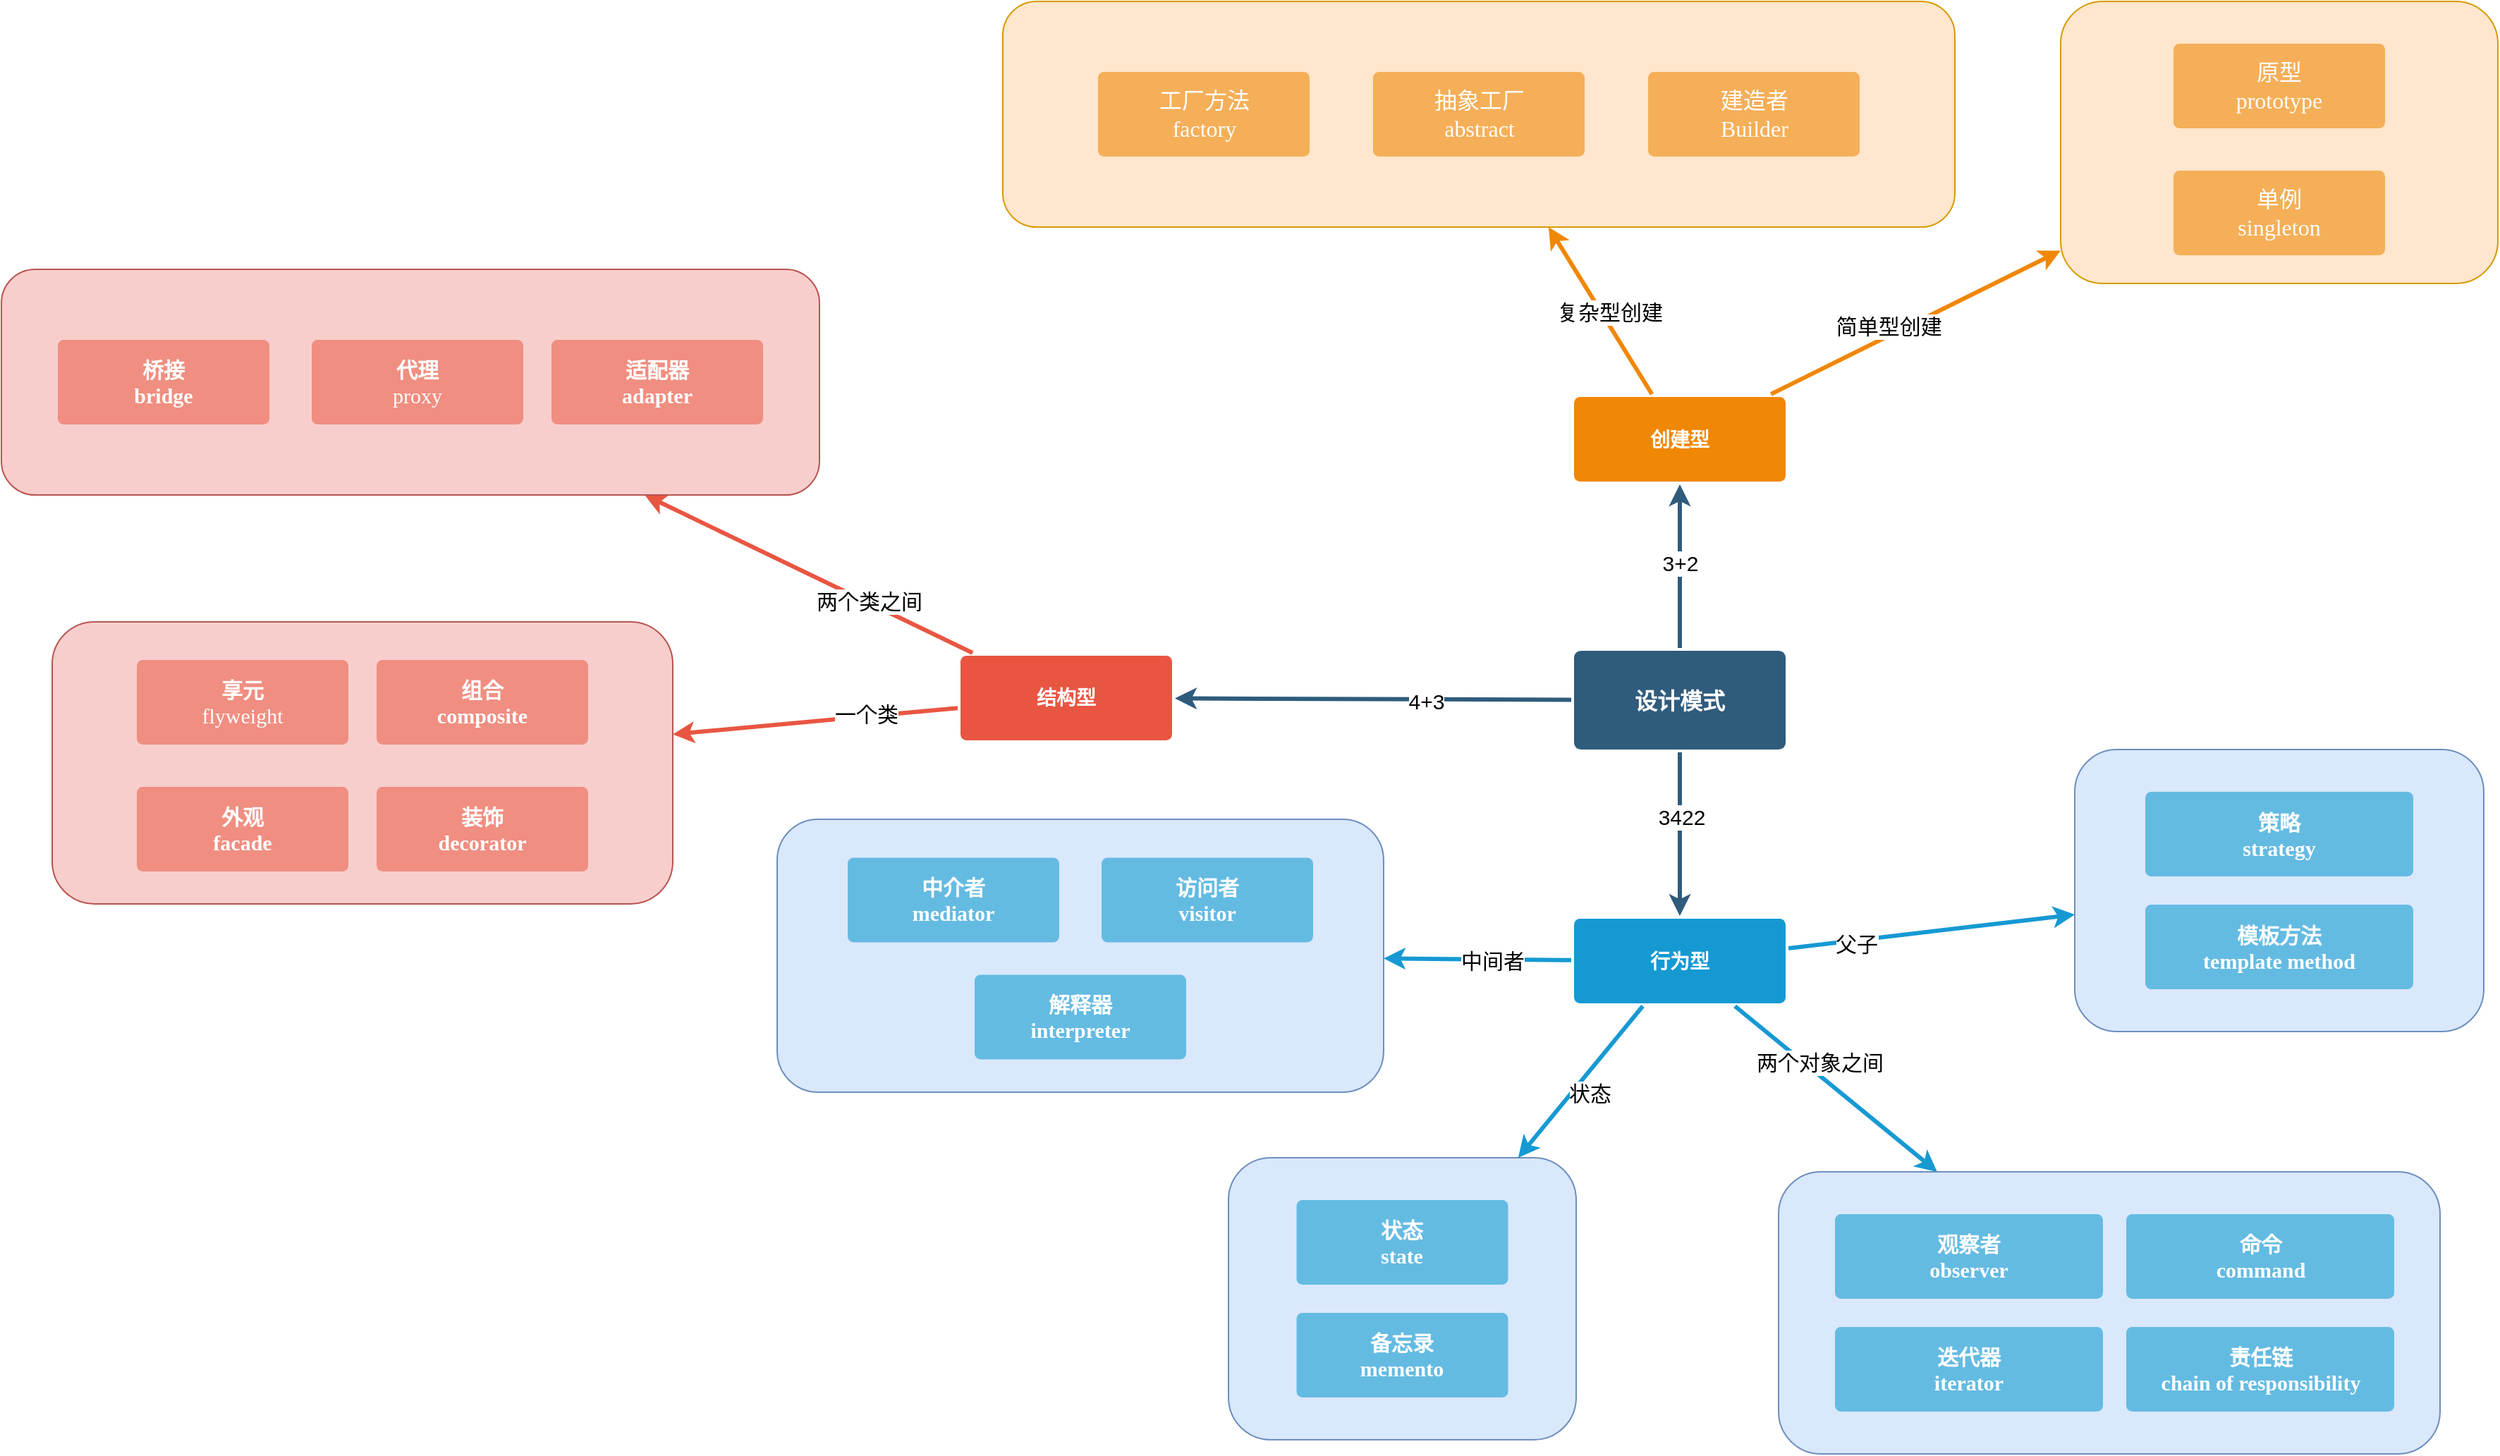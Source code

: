 <mxfile version="21.3.3" type="github">
  <diagram id="6a731a19-8d31-9384-78a2-239565b7b9f0" name="Page-1">
    <mxGraphModel dx="3747" dy="2105" grid="1" gridSize="10" guides="1" tooltips="1" connect="1" arrows="1" fold="1" page="1" pageScale="1" pageWidth="1169" pageHeight="827" background="none" math="0" shadow="0">
      <root>
        <mxCell id="0" />
        <mxCell id="1" parent="0" />
        <mxCell id="1745" value="" style="edgeStyle=none;rounded=0;jumpStyle=none;html=1;shadow=0;labelBackgroundColor=none;startArrow=none;startFill=0;endArrow=classic;endFill=1;jettySize=auto;orthogonalLoop=1;strokeColor=#2F5B7C;strokeWidth=3;fontFamily=Helvetica;fontSize=16;fontColor=#23445D;spacing=5;" parent="1" source="1749" target="1764" edge="1">
          <mxGeometry relative="1" as="geometry" />
        </mxCell>
        <mxCell id="b7Gz11FFVHnrgEvPWuA1-1828" value="3+2" style="edgeLabel;html=1;align=center;verticalAlign=middle;resizable=0;points=[];fontSize=15;" parent="1745" vertex="1" connectable="0">
          <mxGeometry x="-0.25" y="-3" relative="1" as="geometry">
            <mxPoint x="-3" y="-17" as="offset" />
          </mxGeometry>
        </mxCell>
        <mxCell id="1747" value="" style="edgeStyle=none;rounded=0;jumpStyle=none;html=1;shadow=0;labelBackgroundColor=none;startArrow=none;startFill=0;endArrow=classic;endFill=1;jettySize=auto;orthogonalLoop=1;strokeColor=#2F5B7C;strokeWidth=3;fontFamily=Helvetica;fontSize=16;fontColor=#23445D;spacing=5;" parent="1" source="1749" target="1760" edge="1">
          <mxGeometry relative="1" as="geometry" />
        </mxCell>
        <mxCell id="b7Gz11FFVHnrgEvPWuA1-1830" value="3422" style="edgeLabel;html=1;align=center;verticalAlign=middle;resizable=0;points=[];fontSize=15;" parent="1747" vertex="1" connectable="0">
          <mxGeometry x="-0.215" y="1" relative="1" as="geometry">
            <mxPoint as="offset" />
          </mxGeometry>
        </mxCell>
        <mxCell id="1748" value="" style="edgeStyle=none;rounded=0;jumpStyle=none;html=1;shadow=0;labelBackgroundColor=none;startArrow=none;startFill=0;endArrow=classic;endFill=1;jettySize=auto;orthogonalLoop=1;strokeColor=#2F5B7C;strokeWidth=3;fontFamily=Helvetica;fontSize=16;fontColor=#23445D;spacing=5;" parent="1" source="1749" target="1753" edge="1">
          <mxGeometry relative="1" as="geometry" />
        </mxCell>
        <mxCell id="b7Gz11FFVHnrgEvPWuA1-1829" value="4+3" style="edgeLabel;html=1;align=center;verticalAlign=middle;resizable=0;points=[];fontSize=15;" parent="1748" vertex="1" connectable="0">
          <mxGeometry x="-0.381" y="1" relative="1" as="geometry">
            <mxPoint x="-16" as="offset" />
          </mxGeometry>
        </mxCell>
        <mxCell id="1749" value="设计模式" style="rounded=1;whiteSpace=wrap;html=1;shadow=0;labelBackgroundColor=none;strokeColor=none;strokeWidth=3;fillColor=#2F5B7C;fontFamily=Helvetica;fontSize=16;fontColor=#FFFFFF;align=center;fontStyle=1;spacing=5;arcSize=7;perimeterSpacing=2;" parent="1" vertex="1">
          <mxGeometry x="495" y="380.5" width="150" height="70" as="geometry" />
        </mxCell>
        <mxCell id="1753" value="结构型" style="rounded=1;whiteSpace=wrap;html=1;shadow=0;labelBackgroundColor=none;strokeColor=none;strokeWidth=3;fillColor=#e85642;fontFamily=Helvetica;fontSize=14;fontColor=#FFFFFF;align=center;spacing=5;fontStyle=1;arcSize=7;perimeterSpacing=2;" parent="1" vertex="1">
          <mxGeometry x="60" y="384" width="150" height="60" as="geometry" />
        </mxCell>
        <mxCell id="1757" value="" style="edgeStyle=none;rounded=0;jumpStyle=none;html=1;shadow=0;labelBackgroundColor=none;startArrow=none;startFill=0;endArrow=classic;endFill=1;jettySize=auto;orthogonalLoop=1;strokeColor=#1699D3;strokeWidth=3;fontFamily=Helvetica;fontSize=14;fontColor=#FFFFFF;spacing=5;" parent="1" source="1760" target="YyWQksCH6K94vlp_OcCn-1799" edge="1">
          <mxGeometry relative="1" as="geometry">
            <mxPoint x="370" y="600.5" as="targetPoint" />
          </mxGeometry>
        </mxCell>
        <mxCell id="b7Gz11FFVHnrgEvPWuA1-1824" value="中间者" style="edgeLabel;html=1;align=center;verticalAlign=middle;resizable=0;points=[];fontSize=15;" parent="1757" vertex="1" connectable="0">
          <mxGeometry x="-0.431" y="-1" relative="1" as="geometry">
            <mxPoint x="-18" y="1" as="offset" />
          </mxGeometry>
        </mxCell>
        <mxCell id="1758" value="" style="edgeStyle=none;rounded=0;jumpStyle=none;html=1;shadow=0;labelBackgroundColor=none;startArrow=none;startFill=0;endArrow=classic;endFill=1;jettySize=auto;orthogonalLoop=1;strokeColor=#1699D3;strokeWidth=3;fontFamily=Helvetica;fontSize=14;fontColor=#FFFFFF;spacing=5;" parent="1" source="1760" target="YyWQksCH6K94vlp_OcCn-1798" edge="1">
          <mxGeometry relative="1" as="geometry">
            <mxPoint x="508.811" y="764.026" as="targetPoint" />
          </mxGeometry>
        </mxCell>
        <mxCell id="b7Gz11FFVHnrgEvPWuA1-1825" value="状态" style="edgeLabel;html=1;align=center;verticalAlign=middle;resizable=0;points=[];fontSize=15;" parent="1758" vertex="1" connectable="0">
          <mxGeometry x="-0.48" y="1" relative="1" as="geometry">
            <mxPoint x="-16" y="33" as="offset" />
          </mxGeometry>
        </mxCell>
        <mxCell id="1760" value="行为型" style="rounded=1;whiteSpace=wrap;html=1;shadow=0;labelBackgroundColor=none;strokeColor=none;strokeWidth=3;fillColor=#1699d3;fontFamily=Helvetica;fontSize=14;fontColor=#FFFFFF;align=center;spacing=5;fontStyle=1;arcSize=7;perimeterSpacing=2;" parent="1" vertex="1">
          <mxGeometry x="495" y="570.5" width="150" height="60" as="geometry" />
        </mxCell>
        <mxCell id="1764" value="创建型" style="rounded=1;whiteSpace=wrap;html=1;shadow=0;labelBackgroundColor=none;strokeColor=none;strokeWidth=3;fillColor=#F08705;fontFamily=Helvetica;fontSize=14;fontColor=#FFFFFF;align=center;spacing=5;fontStyle=1;arcSize=7;perimeterSpacing=2;" parent="1" vertex="1">
          <mxGeometry x="495" y="200.5" width="150" height="60" as="geometry" />
        </mxCell>
        <mxCell id="1768" value="" style="edgeStyle=none;rounded=0;jumpStyle=none;html=1;shadow=0;labelBackgroundColor=none;startArrow=none;startFill=0;endArrow=classic;endFill=1;jettySize=auto;orthogonalLoop=1;strokeColor=#F08705;strokeWidth=3;fontFamily=Helvetica;fontSize=14;fontColor=#FFFFFF;spacing=5;" parent="1" source="1764" target="YyWQksCH6K94vlp_OcCn-1769" edge="1">
          <mxGeometry relative="1" as="geometry" />
        </mxCell>
        <mxCell id="YyWQksCH6K94vlp_OcCn-1784" value="复杂型创建" style="edgeLabel;html=1;align=center;verticalAlign=middle;resizable=0;points=[];fontSize=15;" vertex="1" connectable="0" parent="1768">
          <mxGeometry x="-0.444" y="-5" relative="1" as="geometry">
            <mxPoint x="-14" y="-23" as="offset" />
          </mxGeometry>
        </mxCell>
        <mxCell id="b7Gz11FFVHnrgEvPWuA1-1784" value="" style="rounded=0;jumpStyle=none;html=1;shadow=0;labelBackgroundColor=none;startArrow=none;startFill=0;endArrow=classic;endFill=1;jettySize=auto;orthogonalLoop=1;strokeColor=#F08705;strokeWidth=3;fontFamily=Helvetica;fontSize=14;fontColor=#FFFFFF;spacing=5;" parent="1" source="1764" target="YyWQksCH6K94vlp_OcCn-1779" edge="1">
          <mxGeometry relative="1" as="geometry">
            <mxPoint x="580" y="209" as="sourcePoint" />
            <mxPoint x="780" y="52" as="targetPoint" />
          </mxGeometry>
        </mxCell>
        <mxCell id="YyWQksCH6K94vlp_OcCn-1785" value="简单型创建&amp;nbsp;" style="edgeLabel;html=1;align=center;verticalAlign=middle;resizable=0;points=[];fontSize=15;" vertex="1" connectable="0" parent="b7Gz11FFVHnrgEvPWuA1-1784">
          <mxGeometry x="-0.624" y="3" relative="1" as="geometry">
            <mxPoint x="48" y="-27" as="offset" />
          </mxGeometry>
        </mxCell>
        <mxCell id="b7Gz11FFVHnrgEvPWuA1-1800" value="" style="rounded=0;jumpStyle=none;html=1;shadow=0;labelBackgroundColor=none;startArrow=none;startFill=0;jettySize=auto;orthogonalLoop=1;strokeColor=#E85642;strokeWidth=3;fontFamily=Helvetica;fontSize=14;fontColor=#FFFFFF;spacing=5;fontStyle=1;fillColor=#b0e3e6;" parent="1" source="1753" target="YyWQksCH6K94vlp_OcCn-1787" edge="1">
          <mxGeometry relative="1" as="geometry">
            <mxPoint x="145" y="392" as="sourcePoint" />
            <mxPoint x="135" y="262.5" as="targetPoint" />
          </mxGeometry>
        </mxCell>
        <mxCell id="YyWQksCH6K94vlp_OcCn-1796" value="两个类之间" style="edgeLabel;html=1;align=center;verticalAlign=middle;resizable=0;points=[];fontSize=15;" vertex="1" connectable="0" parent="b7Gz11FFVHnrgEvPWuA1-1800">
          <mxGeometry x="-0.36" y="-2" relative="1" as="geometry">
            <mxPoint as="offset" />
          </mxGeometry>
        </mxCell>
        <mxCell id="b7Gz11FFVHnrgEvPWuA1-1806" value="" style="edgeStyle=none;rounded=0;jumpStyle=none;html=1;shadow=0;labelBackgroundColor=none;startArrow=none;startFill=0;endArrow=classic;endFill=1;jettySize=auto;orthogonalLoop=1;strokeColor=#1699D3;strokeWidth=3;fontFamily=Helvetica;fontSize=14;fontColor=#FFFFFF;spacing=5;" parent="1" source="1760" target="YyWQksCH6K94vlp_OcCn-1807" edge="1">
          <mxGeometry relative="1" as="geometry">
            <mxPoint x="526" y="643" as="sourcePoint" />
            <mxPoint x="791.78" y="706.973" as="targetPoint" />
          </mxGeometry>
        </mxCell>
        <mxCell id="b7Gz11FFVHnrgEvPWuA1-1827" value="两个对象之间" style="edgeLabel;html=1;align=center;verticalAlign=middle;resizable=0;points=[];fontSize=15;" parent="b7Gz11FFVHnrgEvPWuA1-1806" vertex="1" connectable="0">
          <mxGeometry x="-0.495" y="-2" relative="1" as="geometry">
            <mxPoint x="25" y="8" as="offset" />
          </mxGeometry>
        </mxCell>
        <mxCell id="b7Gz11FFVHnrgEvPWuA1-1808" value="" style="rounded=0;jumpStyle=none;html=1;shadow=0;labelBackgroundColor=none;startArrow=none;startFill=0;endArrow=classic;endFill=1;jettySize=auto;orthogonalLoop=1;strokeColor=#1699D3;strokeWidth=3;fontFamily=Helvetica;fontSize=14;fontColor=#FFFFFF;spacing=5;" parent="1" source="1760" target="YyWQksCH6K94vlp_OcCn-1797" edge="1">
          <mxGeometry relative="1" as="geometry">
            <mxPoint x="657" y="590" as="sourcePoint" />
            <mxPoint x="802.289" y="556.564" as="targetPoint" />
          </mxGeometry>
        </mxCell>
        <mxCell id="b7Gz11FFVHnrgEvPWuA1-1826" value="父子" style="edgeLabel;html=1;align=center;verticalAlign=middle;resizable=0;points=[];fontSize=15;" parent="b7Gz11FFVHnrgEvPWuA1-1808" vertex="1" connectable="0">
          <mxGeometry x="-0.528" y="-2" relative="1" as="geometry">
            <mxPoint as="offset" />
          </mxGeometry>
        </mxCell>
        <mxCell id="YyWQksCH6K94vlp_OcCn-1780" value="" style="group" vertex="1" connectable="0" parent="1">
          <mxGeometry x="90" y="-80" width="675" height="160" as="geometry" />
        </mxCell>
        <mxCell id="YyWQksCH6K94vlp_OcCn-1769" value="" style="rounded=1;whiteSpace=wrap;html=1;fillColor=#ffe6cc;strokeColor=#d79b00;" vertex="1" parent="YyWQksCH6K94vlp_OcCn-1780">
          <mxGeometry width="675" height="160" as="geometry" />
        </mxCell>
        <mxCell id="YyWQksCH6K94vlp_OcCn-1772" value="&lt;font face=&quot;Comic Sans MS&quot; style=&quot;font-size: 16px;&quot;&gt;抽象工厂&lt;br&gt;abstract&lt;/font&gt;" style="rounded=1;whiteSpace=wrap;html=1;shadow=0;labelBackgroundColor=none;strokeColor=none;strokeWidth=3;fillColor=#f5af58;fontFamily=Helvetica;fontSize=15;fontColor=#FFFFFF;align=center;spacing=5;arcSize=7;perimeterSpacing=2;fontStyle=0" vertex="1" parent="YyWQksCH6K94vlp_OcCn-1780">
          <mxGeometry x="262.5" y="50" width="150" height="60" as="geometry" />
        </mxCell>
        <mxCell id="YyWQksCH6K94vlp_OcCn-1774" value="&lt;font face=&quot;Comic Sans MS&quot;&gt;&lt;span style=&quot;font-size: 16px;&quot;&gt;工厂方法&lt;br&gt;factory&lt;br&gt;&lt;/span&gt;&lt;/font&gt;" style="rounded=1;whiteSpace=wrap;html=1;shadow=0;labelBackgroundColor=none;strokeColor=none;strokeWidth=3;fillColor=#f5af58;fontFamily=Helvetica;fontSize=15;fontColor=#FFFFFF;align=center;spacing=5;arcSize=7;perimeterSpacing=2;fontStyle=0" vertex="1" parent="YyWQksCH6K94vlp_OcCn-1780">
          <mxGeometry x="67.5" y="50" width="150" height="60" as="geometry" />
        </mxCell>
        <mxCell id="YyWQksCH6K94vlp_OcCn-1777" value="&lt;font face=&quot;Comic Sans MS&quot; style=&quot;font-size: 16px;&quot;&gt;建造者&lt;br&gt;Builder&lt;/font&gt;" style="rounded=1;whiteSpace=wrap;html=1;shadow=0;labelBackgroundColor=none;strokeColor=none;strokeWidth=3;fillColor=#f5af58;fontFamily=Helvetica;fontSize=15;fontColor=#FFFFFF;align=center;spacing=5;arcSize=7;perimeterSpacing=2;fontStyle=0" vertex="1" parent="YyWQksCH6K94vlp_OcCn-1780">
          <mxGeometry x="457.5" y="50" width="150" height="60" as="geometry" />
        </mxCell>
        <mxCell id="YyWQksCH6K94vlp_OcCn-1783" value="" style="group" vertex="1" connectable="0" parent="1">
          <mxGeometry x="840" y="-80" width="310" height="200" as="geometry" />
        </mxCell>
        <mxCell id="YyWQksCH6K94vlp_OcCn-1779" value="" style="rounded=1;whiteSpace=wrap;html=1;fillColor=#ffe6cc;strokeColor=#d79b00;" vertex="1" parent="YyWQksCH6K94vlp_OcCn-1783">
          <mxGeometry width="310" height="200" as="geometry" />
        </mxCell>
        <mxCell id="b7Gz11FFVHnrgEvPWuA1-1782" value="&lt;font face=&quot;Comic Sans MS&quot; style=&quot;font-size: 16px;&quot;&gt;原型&lt;br&gt;prototype&lt;/font&gt;" style="rounded=1;whiteSpace=wrap;html=1;shadow=0;labelBackgroundColor=none;strokeColor=none;strokeWidth=3;fillColor=#f5af58;fontFamily=Helvetica;fontSize=15;fontColor=#FFFFFF;align=center;spacing=5;arcSize=7;perimeterSpacing=2;fontStyle=0" parent="YyWQksCH6K94vlp_OcCn-1783" vertex="1">
          <mxGeometry x="80" y="30" width="150" height="60" as="geometry" />
        </mxCell>
        <mxCell id="YyWQksCH6K94vlp_OcCn-1778" value="&lt;font face=&quot;Comic Sans MS&quot; style=&quot;font-size: 16px;&quot;&gt;单例&lt;br&gt;singleton&lt;/font&gt;" style="rounded=1;whiteSpace=wrap;html=1;shadow=0;labelBackgroundColor=none;strokeColor=none;strokeWidth=3;fillColor=#f5af58;fontFamily=Helvetica;fontSize=15;fontColor=#FFFFFF;align=center;spacing=5;arcSize=7;perimeterSpacing=2;fontStyle=0" vertex="1" parent="YyWQksCH6K94vlp_OcCn-1783">
          <mxGeometry x="80" y="120" width="150" height="60" as="geometry" />
        </mxCell>
        <mxCell id="YyWQksCH6K94vlp_OcCn-1801" value="" style="rounded=0;jumpStyle=none;html=1;shadow=0;labelBackgroundColor=none;startArrow=none;startFill=0;jettySize=auto;orthogonalLoop=1;strokeColor=#E85642;strokeWidth=3;fontFamily=Helvetica;fontSize=14;fontColor=#FFFFFF;spacing=5;fontStyle=1;fillColor=#b0e3e6;" edge="1" parent="1" source="1753" target="YyWQksCH6K94vlp_OcCn-1789">
          <mxGeometry relative="1" as="geometry">
            <mxPoint x="142" y="392" as="sourcePoint" />
            <mxPoint x="132" y="280" as="targetPoint" />
          </mxGeometry>
        </mxCell>
        <mxCell id="YyWQksCH6K94vlp_OcCn-1802" value="一个类" style="edgeLabel;html=1;align=center;verticalAlign=middle;resizable=0;points=[];fontSize=15;" vertex="1" connectable="0" parent="YyWQksCH6K94vlp_OcCn-1801">
          <mxGeometry x="-0.36" y="-2" relative="1" as="geometry">
            <mxPoint as="offset" />
          </mxGeometry>
        </mxCell>
        <mxCell id="YyWQksCH6K94vlp_OcCn-1803" value="" style="group" vertex="1" connectable="0" parent="1">
          <mxGeometry x="-584" y="360" width="440" height="200" as="geometry" />
        </mxCell>
        <mxCell id="YyWQksCH6K94vlp_OcCn-1789" value="" style="rounded=1;whiteSpace=wrap;html=1;fillColor=#f8cecc;strokeColor=#b85450;" vertex="1" parent="YyWQksCH6K94vlp_OcCn-1803">
          <mxGeometry width="440" height="200" as="geometry" />
        </mxCell>
        <mxCell id="YyWQksCH6K94vlp_OcCn-1792" value="&lt;b&gt;享元&lt;br&gt;&lt;/b&gt;flyweight" style="rounded=1;whiteSpace=wrap;html=1;shadow=0;labelBackgroundColor=none;strokeColor=none;strokeWidth=3;fillColor=#f08e81;fontFamily=Comic Sans MS;fontSize=15;fontColor=#FFFFFF;align=center;spacing=5;fontStyle=0;arcSize=7;perimeterSpacing=2;" vertex="1" parent="YyWQksCH6K94vlp_OcCn-1803">
          <mxGeometry x="60" y="27" width="150" height="60" as="geometry" />
        </mxCell>
        <mxCell id="YyWQksCH6K94vlp_OcCn-1793" value="&lt;b&gt;组合&lt;br&gt;composite&lt;br&gt;&lt;/b&gt;" style="rounded=1;whiteSpace=wrap;html=1;shadow=0;labelBackgroundColor=none;strokeColor=none;strokeWidth=3;fillColor=#f08e81;fontFamily=Comic Sans MS;fontSize=15;fontColor=#FFFFFF;align=center;spacing=5;fontStyle=0;arcSize=7;perimeterSpacing=2;" vertex="1" parent="YyWQksCH6K94vlp_OcCn-1803">
          <mxGeometry x="230" y="27" width="150" height="60" as="geometry" />
        </mxCell>
        <mxCell id="YyWQksCH6K94vlp_OcCn-1794" value="&lt;b&gt;外观&lt;br&gt;facade&lt;br&gt;&lt;/b&gt;" style="rounded=1;whiteSpace=wrap;html=1;shadow=0;labelBackgroundColor=none;strokeColor=none;strokeWidth=3;fillColor=#f08e81;fontFamily=Comic Sans MS;fontSize=15;fontColor=#FFFFFF;align=center;spacing=5;fontStyle=0;arcSize=7;perimeterSpacing=2;" vertex="1" parent="YyWQksCH6K94vlp_OcCn-1803">
          <mxGeometry x="60" y="117" width="150" height="60" as="geometry" />
        </mxCell>
        <mxCell id="YyWQksCH6K94vlp_OcCn-1795" value="&lt;b&gt;装饰&lt;br&gt;decorator&lt;br&gt;&lt;/b&gt;" style="rounded=1;whiteSpace=wrap;html=1;shadow=0;labelBackgroundColor=none;strokeColor=none;strokeWidth=3;fillColor=#f08e81;fontFamily=Comic Sans MS;fontSize=15;fontColor=#FFFFFF;align=center;spacing=5;fontStyle=0;arcSize=7;perimeterSpacing=2;" vertex="1" parent="YyWQksCH6K94vlp_OcCn-1803">
          <mxGeometry x="230" y="117" width="150" height="60" as="geometry" />
        </mxCell>
        <mxCell id="YyWQksCH6K94vlp_OcCn-1806" value="" style="group" vertex="1" connectable="0" parent="1">
          <mxGeometry x="-70" y="500" width="430" height="193.5" as="geometry" />
        </mxCell>
        <mxCell id="YyWQksCH6K94vlp_OcCn-1799" value="" style="rounded=1;whiteSpace=wrap;html=1;fillColor=#dae8fc;strokeColor=#6c8ebf;" vertex="1" parent="YyWQksCH6K94vlp_OcCn-1806">
          <mxGeometry width="430" height="193.5" as="geometry" />
        </mxCell>
        <mxCell id="1763" value="中介者&lt;br&gt;mediator" style="rounded=1;whiteSpace=wrap;html=1;shadow=0;labelBackgroundColor=none;strokeColor=none;strokeWidth=3;fillColor=#64bbe2;fontFamily=Comic Sans MS;fontSize=15;fontColor=#FFFFFF;align=center;spacing=5;arcSize=7;perimeterSpacing=2;fontStyle=1" parent="YyWQksCH6K94vlp_OcCn-1806" vertex="1">
          <mxGeometry x="50" y="27.25" width="150" height="60" as="geometry" />
        </mxCell>
        <mxCell id="YyWQksCH6K94vlp_OcCn-1804" value="访问者&lt;br&gt;visitor" style="rounded=1;whiteSpace=wrap;html=1;shadow=0;labelBackgroundColor=none;strokeColor=none;strokeWidth=3;fillColor=#64bbe2;fontFamily=Comic Sans MS;fontSize=15;fontColor=#FFFFFF;align=center;spacing=5;arcSize=7;perimeterSpacing=2;fontStyle=1" vertex="1" parent="YyWQksCH6K94vlp_OcCn-1806">
          <mxGeometry x="230" y="27.25" width="150" height="60" as="geometry" />
        </mxCell>
        <mxCell id="YyWQksCH6K94vlp_OcCn-1805" value="解释器&lt;br&gt;interpreter" style="rounded=1;whiteSpace=wrap;html=1;shadow=0;labelBackgroundColor=none;strokeColor=none;strokeWidth=3;fillColor=#64bbe2;fontFamily=Comic Sans MS;fontSize=15;fontColor=#FFFFFF;align=center;spacing=5;arcSize=7;perimeterSpacing=2;fontStyle=1" vertex="1" parent="YyWQksCH6K94vlp_OcCn-1806">
          <mxGeometry x="140" y="110.25" width="150" height="60" as="geometry" />
        </mxCell>
        <mxCell id="YyWQksCH6K94vlp_OcCn-1815" value="" style="group" vertex="1" connectable="0" parent="1">
          <mxGeometry x="250" y="740" width="246.5" height="200" as="geometry" />
        </mxCell>
        <mxCell id="YyWQksCH6K94vlp_OcCn-1798" value="" style="rounded=1;whiteSpace=wrap;html=1;fillColor=#dae8fc;strokeColor=#6c8ebf;" vertex="1" parent="YyWQksCH6K94vlp_OcCn-1815">
          <mxGeometry width="246.5" height="200" as="geometry" />
        </mxCell>
        <mxCell id="YyWQksCH6K94vlp_OcCn-1813" value="状态&lt;br&gt;state" style="rounded=1;whiteSpace=wrap;html=1;shadow=0;labelBackgroundColor=none;strokeColor=none;strokeWidth=3;fillColor=#64bbe2;fontFamily=Comic Sans MS;fontSize=15;fontColor=#FFFFFF;align=center;spacing=5;arcSize=7;perimeterSpacing=2;fontStyle=1" vertex="1" parent="YyWQksCH6K94vlp_OcCn-1815">
          <mxGeometry x="48.25" y="30" width="150" height="60" as="geometry" />
        </mxCell>
        <mxCell id="YyWQksCH6K94vlp_OcCn-1814" value="备忘录&lt;br&gt;memento" style="rounded=1;whiteSpace=wrap;html=1;shadow=0;labelBackgroundColor=none;strokeColor=none;strokeWidth=3;fillColor=#64bbe2;fontFamily=Comic Sans MS;fontSize=15;fontColor=#FFFFFF;align=center;spacing=5;arcSize=7;perimeterSpacing=2;fontStyle=1" vertex="1" parent="YyWQksCH6K94vlp_OcCn-1815">
          <mxGeometry x="48.25" y="110" width="150" height="60" as="geometry" />
        </mxCell>
        <mxCell id="YyWQksCH6K94vlp_OcCn-1820" value="" style="group" vertex="1" connectable="0" parent="1">
          <mxGeometry x="640" y="750" width="469" height="200" as="geometry" />
        </mxCell>
        <mxCell id="YyWQksCH6K94vlp_OcCn-1807" value="" style="rounded=1;whiteSpace=wrap;html=1;fillColor=#dae8fc;strokeColor=#6c8ebf;" vertex="1" parent="YyWQksCH6K94vlp_OcCn-1820">
          <mxGeometry width="469" height="200" as="geometry" />
        </mxCell>
        <mxCell id="YyWQksCH6K94vlp_OcCn-1816" value="观察者&lt;br&gt;observer" style="rounded=1;whiteSpace=wrap;html=1;shadow=0;labelBackgroundColor=none;strokeColor=none;strokeWidth=3;fillColor=#64bbe2;fontFamily=Comic Sans MS;fontSize=15;fontColor=#FFFFFF;align=center;spacing=5;arcSize=7;perimeterSpacing=2;fontStyle=1" vertex="1" parent="YyWQksCH6K94vlp_OcCn-1820">
          <mxGeometry x="40" y="30" width="190" height="60" as="geometry" />
        </mxCell>
        <mxCell id="YyWQksCH6K94vlp_OcCn-1817" value="命令&lt;br&gt;command" style="rounded=1;whiteSpace=wrap;html=1;shadow=0;labelBackgroundColor=none;strokeColor=none;strokeWidth=3;fillColor=#64bbe2;fontFamily=Comic Sans MS;fontSize=15;fontColor=#FFFFFF;align=center;spacing=5;arcSize=7;perimeterSpacing=2;fontStyle=1" vertex="1" parent="YyWQksCH6K94vlp_OcCn-1820">
          <mxGeometry x="246.5" y="30" width="190" height="60" as="geometry" />
        </mxCell>
        <mxCell id="YyWQksCH6K94vlp_OcCn-1818" value="迭代器&lt;br&gt;iterator" style="rounded=1;whiteSpace=wrap;html=1;shadow=0;labelBackgroundColor=none;strokeColor=none;strokeWidth=3;fillColor=#64bbe2;fontFamily=Comic Sans MS;fontSize=15;fontColor=#FFFFFF;align=center;spacing=5;arcSize=7;perimeterSpacing=2;fontStyle=1" vertex="1" parent="YyWQksCH6K94vlp_OcCn-1820">
          <mxGeometry x="40" y="110" width="190" height="60" as="geometry" />
        </mxCell>
        <mxCell id="YyWQksCH6K94vlp_OcCn-1819" value="责任链&lt;br&gt;chain of responsibility" style="rounded=1;whiteSpace=wrap;html=1;shadow=0;labelBackgroundColor=none;strokeColor=none;strokeWidth=3;fillColor=#64bbe2;fontFamily=Comic Sans MS;fontSize=15;fontColor=#FFFFFF;align=center;spacing=5;arcSize=7;perimeterSpacing=2;fontStyle=1" vertex="1" parent="YyWQksCH6K94vlp_OcCn-1820">
          <mxGeometry x="246.5" y="110" width="190" height="60" as="geometry" />
        </mxCell>
        <mxCell id="YyWQksCH6K94vlp_OcCn-1824" value="" style="group" vertex="1" connectable="0" parent="1">
          <mxGeometry x="850" y="450.5" width="290" height="200" as="geometry" />
        </mxCell>
        <mxCell id="YyWQksCH6K94vlp_OcCn-1797" value="" style="rounded=1;whiteSpace=wrap;html=1;fillColor=#dae8fc;strokeColor=#6c8ebf;" vertex="1" parent="YyWQksCH6K94vlp_OcCn-1824">
          <mxGeometry width="290" height="200" as="geometry" />
        </mxCell>
        <mxCell id="YyWQksCH6K94vlp_OcCn-1822" value="策略&lt;br&gt;strategy" style="rounded=1;whiteSpace=wrap;html=1;shadow=0;labelBackgroundColor=none;strokeColor=none;strokeWidth=3;fillColor=#64bbe2;fontFamily=Comic Sans MS;fontSize=15;fontColor=#FFFFFF;align=center;spacing=5;arcSize=7;perimeterSpacing=2;fontStyle=1" vertex="1" parent="YyWQksCH6K94vlp_OcCn-1824">
          <mxGeometry x="50" y="30" width="190" height="60" as="geometry" />
        </mxCell>
        <mxCell id="YyWQksCH6K94vlp_OcCn-1823" value="模板方法&lt;br&gt;template method" style="rounded=1;whiteSpace=wrap;html=1;shadow=0;labelBackgroundColor=none;strokeColor=none;strokeWidth=3;fillColor=#64bbe2;fontFamily=Comic Sans MS;fontSize=15;fontColor=#FFFFFF;align=center;spacing=5;arcSize=7;perimeterSpacing=2;fontStyle=1" vertex="1" parent="YyWQksCH6K94vlp_OcCn-1824">
          <mxGeometry x="50" y="110" width="190" height="60" as="geometry" />
        </mxCell>
        <mxCell id="YyWQksCH6K94vlp_OcCn-1825" value="" style="group" vertex="1" connectable="0" parent="1">
          <mxGeometry x="-620" y="110" width="580" height="160" as="geometry" />
        </mxCell>
        <mxCell id="YyWQksCH6K94vlp_OcCn-1787" value="" style="rounded=1;whiteSpace=wrap;html=1;fillColor=#f8cecc;strokeColor=#b85450;" vertex="1" parent="YyWQksCH6K94vlp_OcCn-1825">
          <mxGeometry width="580" height="160" as="geometry" />
        </mxCell>
        <mxCell id="b7Gz11FFVHnrgEvPWuA1-1797" value="&lt;b&gt;桥接&lt;br&gt;bridge&lt;/b&gt;" style="rounded=1;whiteSpace=wrap;html=1;shadow=0;labelBackgroundColor=none;strokeColor=none;strokeWidth=3;fillColor=#f08e81;fontFamily=Comic Sans MS;fontSize=15;fontColor=#FFFFFF;align=center;spacing=5;fontStyle=0;arcSize=7;perimeterSpacing=2;" parent="YyWQksCH6K94vlp_OcCn-1825" vertex="1">
          <mxGeometry x="40" y="50" width="150" height="60" as="geometry" />
        </mxCell>
        <mxCell id="YyWQksCH6K94vlp_OcCn-1786" value="&lt;b&gt;代理&lt;br&gt;&lt;/b&gt;proxy" style="rounded=1;whiteSpace=wrap;html=1;shadow=0;labelBackgroundColor=none;strokeColor=none;strokeWidth=3;fillColor=#f08e81;fontFamily=Comic Sans MS;fontSize=15;fontColor=#FFFFFF;align=center;spacing=5;fontStyle=0;arcSize=7;perimeterSpacing=2;" vertex="1" parent="YyWQksCH6K94vlp_OcCn-1825">
          <mxGeometry x="220" y="50" width="150" height="60" as="geometry" />
        </mxCell>
        <mxCell id="YyWQksCH6K94vlp_OcCn-1788" value="&lt;b&gt;适配器&lt;br&gt;adapter&lt;br&gt;&lt;/b&gt;" style="rounded=1;whiteSpace=wrap;html=1;shadow=0;labelBackgroundColor=none;strokeColor=none;strokeWidth=3;fillColor=#f08e81;fontFamily=Comic Sans MS;fontSize=15;fontColor=#FFFFFF;align=center;spacing=5;fontStyle=0;arcSize=7;perimeterSpacing=2;" vertex="1" parent="YyWQksCH6K94vlp_OcCn-1825">
          <mxGeometry x="390" y="50" width="150" height="60" as="geometry" />
        </mxCell>
      </root>
    </mxGraphModel>
  </diagram>
</mxfile>
